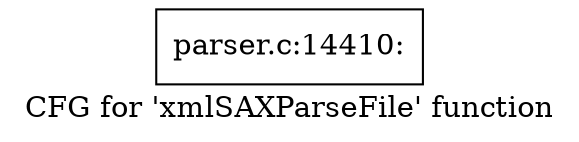 digraph "CFG for 'xmlSAXParseFile' function" {
	label="CFG for 'xmlSAXParseFile' function";

	Node0x59d0ab0 [shape=record,label="{parser.c:14410:}"];
}
